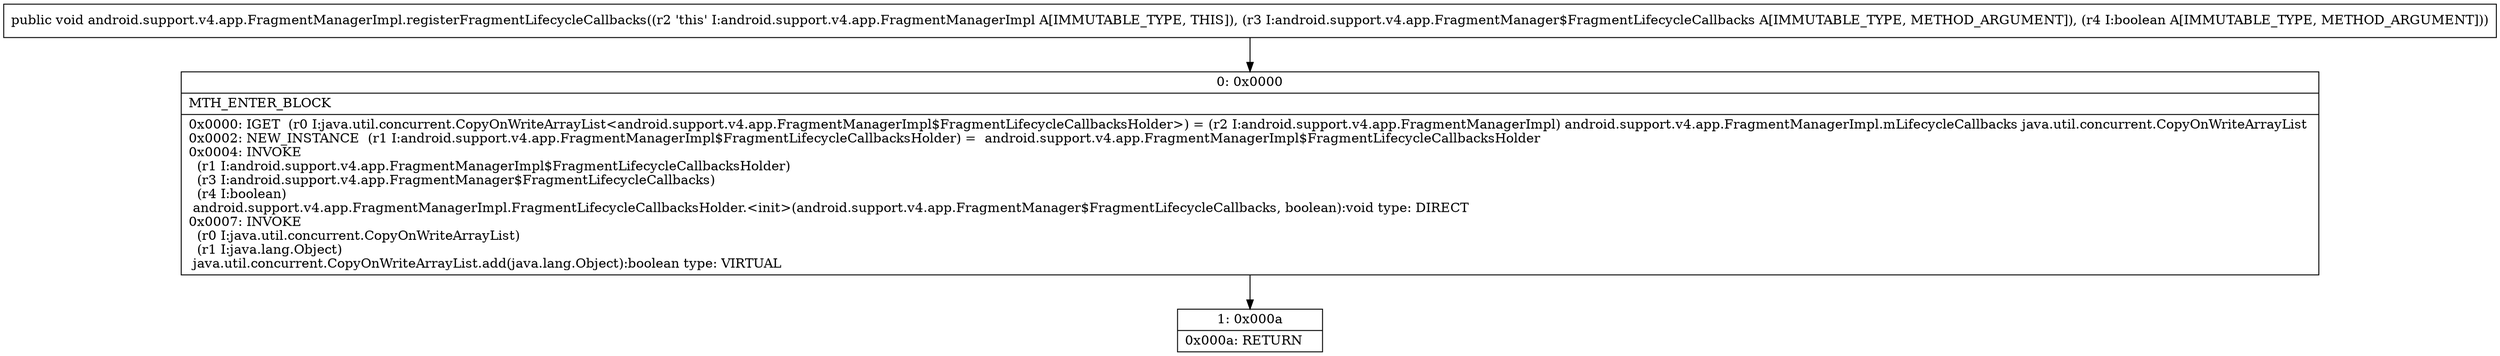 digraph "CFG forandroid.support.v4.app.FragmentManagerImpl.registerFragmentLifecycleCallbacks(Landroid\/support\/v4\/app\/FragmentManager$FragmentLifecycleCallbacks;Z)V" {
Node_0 [shape=record,label="{0\:\ 0x0000|MTH_ENTER_BLOCK\l|0x0000: IGET  (r0 I:java.util.concurrent.CopyOnWriteArrayList\<android.support.v4.app.FragmentManagerImpl$FragmentLifecycleCallbacksHolder\>) = (r2 I:android.support.v4.app.FragmentManagerImpl) android.support.v4.app.FragmentManagerImpl.mLifecycleCallbacks java.util.concurrent.CopyOnWriteArrayList \l0x0002: NEW_INSTANCE  (r1 I:android.support.v4.app.FragmentManagerImpl$FragmentLifecycleCallbacksHolder) =  android.support.v4.app.FragmentManagerImpl$FragmentLifecycleCallbacksHolder \l0x0004: INVOKE  \l  (r1 I:android.support.v4.app.FragmentManagerImpl$FragmentLifecycleCallbacksHolder)\l  (r3 I:android.support.v4.app.FragmentManager$FragmentLifecycleCallbacks)\l  (r4 I:boolean)\l android.support.v4.app.FragmentManagerImpl.FragmentLifecycleCallbacksHolder.\<init\>(android.support.v4.app.FragmentManager$FragmentLifecycleCallbacks, boolean):void type: DIRECT \l0x0007: INVOKE  \l  (r0 I:java.util.concurrent.CopyOnWriteArrayList)\l  (r1 I:java.lang.Object)\l java.util.concurrent.CopyOnWriteArrayList.add(java.lang.Object):boolean type: VIRTUAL \l}"];
Node_1 [shape=record,label="{1\:\ 0x000a|0x000a: RETURN   \l}"];
MethodNode[shape=record,label="{public void android.support.v4.app.FragmentManagerImpl.registerFragmentLifecycleCallbacks((r2 'this' I:android.support.v4.app.FragmentManagerImpl A[IMMUTABLE_TYPE, THIS]), (r3 I:android.support.v4.app.FragmentManager$FragmentLifecycleCallbacks A[IMMUTABLE_TYPE, METHOD_ARGUMENT]), (r4 I:boolean A[IMMUTABLE_TYPE, METHOD_ARGUMENT])) }"];
MethodNode -> Node_0;
Node_0 -> Node_1;
}

